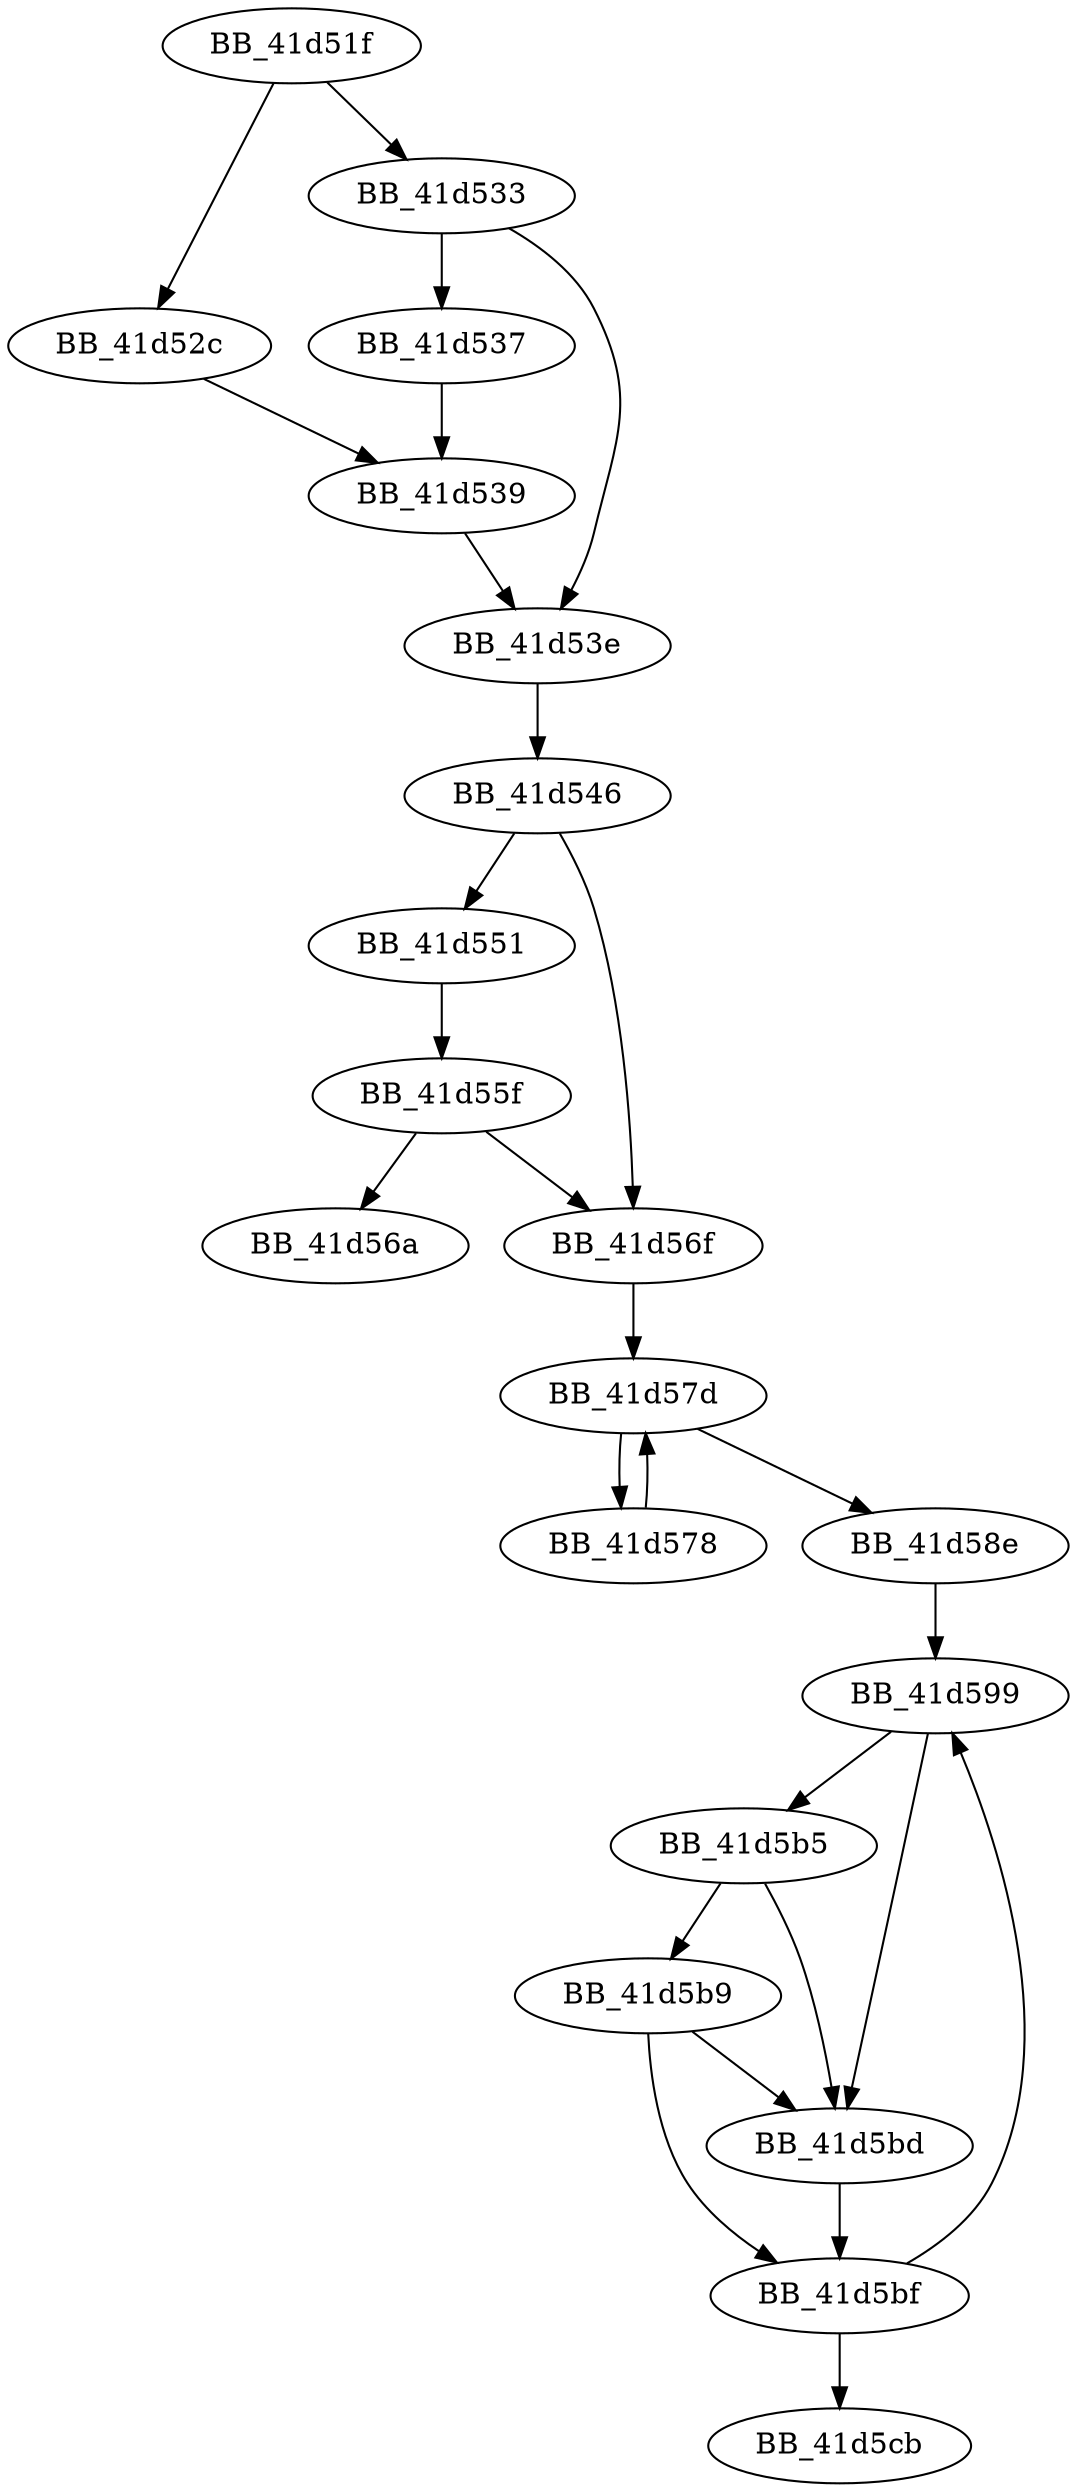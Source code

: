 DiGraph ___initstdio{
BB_41d51f->BB_41d52c
BB_41d51f->BB_41d533
BB_41d52c->BB_41d539
BB_41d533->BB_41d537
BB_41d533->BB_41d53e
BB_41d537->BB_41d539
BB_41d539->BB_41d53e
BB_41d53e->BB_41d546
BB_41d546->BB_41d551
BB_41d546->BB_41d56f
BB_41d551->BB_41d55f
BB_41d55f->BB_41d56a
BB_41d55f->BB_41d56f
BB_41d56f->BB_41d57d
BB_41d578->BB_41d57d
BB_41d57d->BB_41d578
BB_41d57d->BB_41d58e
BB_41d58e->BB_41d599
BB_41d599->BB_41d5b5
BB_41d599->BB_41d5bd
BB_41d5b5->BB_41d5b9
BB_41d5b5->BB_41d5bd
BB_41d5b9->BB_41d5bd
BB_41d5b9->BB_41d5bf
BB_41d5bd->BB_41d5bf
BB_41d5bf->BB_41d599
BB_41d5bf->BB_41d5cb
}
